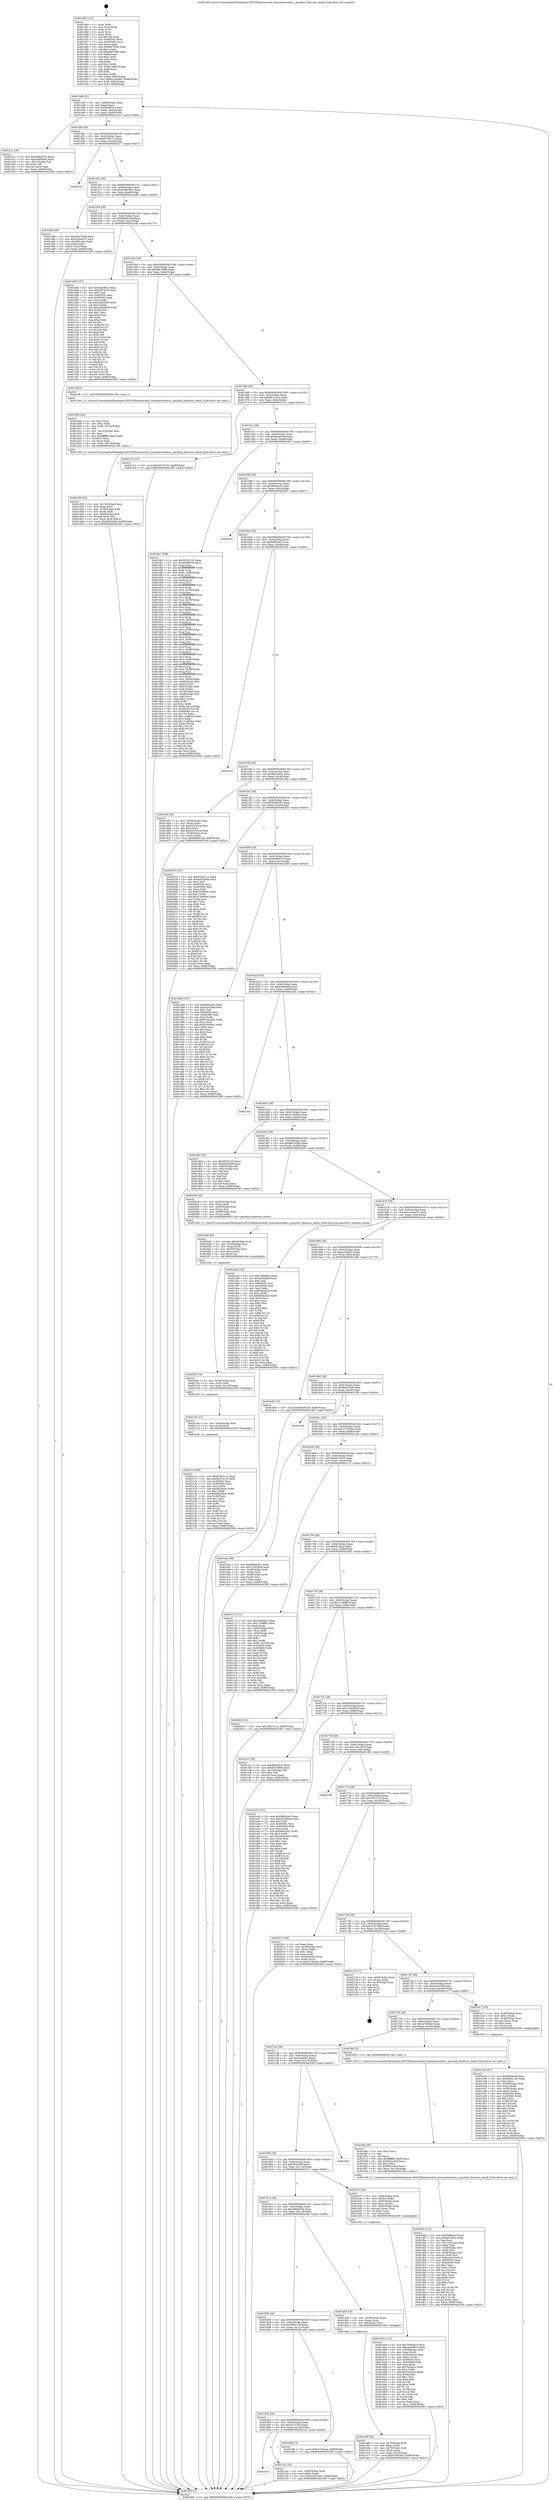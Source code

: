 digraph "0x401460" {
  label = "0x401460 (/mnt/c/Users/mathe/Desktop/tcc/POCII/binaries/extr_linuxnetcoredev.c_passthru_features_check_Final-ollvm.out::main(0))"
  labelloc = "t"
  node[shape=record]

  Entry [label="",width=0.3,height=0.3,shape=circle,fillcolor=black,style=filled]
  "0x4014d0" [label="{
     0x4014d0 [32]\l
     | [instrs]\l
     &nbsp;&nbsp;0x4014d0 \<+6\>: mov -0x88(%rbp),%eax\l
     &nbsp;&nbsp;0x4014d6 \<+2\>: mov %eax,%ecx\l
     &nbsp;&nbsp;0x4014d8 \<+6\>: sub $0x806f9745,%ecx\l
     &nbsp;&nbsp;0x4014de \<+6\>: mov %eax,-0x9c(%rbp)\l
     &nbsp;&nbsp;0x4014e4 \<+6\>: mov %ecx,-0xa0(%rbp)\l
     &nbsp;&nbsp;0x4014ea \<+6\>: je 0000000000401a1c \<main+0x5bc\>\l
  }"]
  "0x401a1c" [label="{
     0x401a1c [30]\l
     | [instrs]\l
     &nbsp;&nbsp;0x401a1c \<+5\>: mov $0x4066d70e,%eax\l
     &nbsp;&nbsp;0x401a21 \<+5\>: mov $0xac8608e4,%ecx\l
     &nbsp;&nbsp;0x401a26 \<+3\>: mov -0x21(%rbp),%dl\l
     &nbsp;&nbsp;0x401a29 \<+3\>: test $0x1,%dl\l
     &nbsp;&nbsp;0x401a2c \<+3\>: cmovne %ecx,%eax\l
     &nbsp;&nbsp;0x401a2f \<+6\>: mov %eax,-0x88(%rbp)\l
     &nbsp;&nbsp;0x401a35 \<+5\>: jmp 0000000000402385 \<main+0xf25\>\l
  }"]
  "0x4014f0" [label="{
     0x4014f0 [28]\l
     | [instrs]\l
     &nbsp;&nbsp;0x4014f0 \<+5\>: jmp 00000000004014f5 \<main+0x95\>\l
     &nbsp;&nbsp;0x4014f5 \<+6\>: mov -0x9c(%rbp),%eax\l
     &nbsp;&nbsp;0x4014fb \<+5\>: sub $0x876a511c,%eax\l
     &nbsp;&nbsp;0x401500 \<+6\>: mov %eax,-0xa4(%rbp)\l
     &nbsp;&nbsp;0x401506 \<+6\>: je 0000000000402327 \<main+0xec7\>\l
  }"]
  Exit [label="",width=0.3,height=0.3,shape=circle,fillcolor=black,style=filled,peripheries=2]
  "0x402327" [label="{
     0x402327\l
  }", style=dashed]
  "0x40150c" [label="{
     0x40150c [28]\l
     | [instrs]\l
     &nbsp;&nbsp;0x40150c \<+5\>: jmp 0000000000401511 \<main+0xb1\>\l
     &nbsp;&nbsp;0x401511 \<+6\>: mov -0x9c(%rbp),%eax\l
     &nbsp;&nbsp;0x401517 \<+5\>: sub $0x87882d03,%eax\l
     &nbsp;&nbsp;0x40151c \<+6\>: mov %eax,-0xa8(%rbp)\l
     &nbsp;&nbsp;0x401522 \<+6\>: je 0000000000401a86 \<main+0x626\>\l
  }"]
  "0x401870" [label="{
     0x401870\l
  }", style=dashed]
  "0x401a86" [label="{
     0x401a86 [30]\l
     | [instrs]\l
     &nbsp;&nbsp;0x401a86 \<+5\>: mov $0xdb479ca9,%eax\l
     &nbsp;&nbsp;0x401a8b \<+5\>: mov $0xca26aa75,%ecx\l
     &nbsp;&nbsp;0x401a90 \<+3\>: mov -0x20(%rbp),%edx\l
     &nbsp;&nbsp;0x401a93 \<+3\>: cmp $0x0,%edx\l
     &nbsp;&nbsp;0x401a96 \<+3\>: cmove %ecx,%eax\l
     &nbsp;&nbsp;0x401a99 \<+6\>: mov %eax,-0x88(%rbp)\l
     &nbsp;&nbsp;0x401a9f \<+5\>: jmp 0000000000402385 \<main+0xf25\>\l
  }"]
  "0x401528" [label="{
     0x401528 [28]\l
     | [instrs]\l
     &nbsp;&nbsp;0x401528 \<+5\>: jmp 000000000040152d \<main+0xcd\>\l
     &nbsp;&nbsp;0x40152d \<+6\>: mov -0x9c(%rbp),%eax\l
     &nbsp;&nbsp;0x401533 \<+5\>: sub $0x8a6091e8,%eax\l
     &nbsp;&nbsp;0x401538 \<+6\>: mov %eax,-0xac(%rbp)\l
     &nbsp;&nbsp;0x40153e \<+6\>: je 0000000000401bdf \<main+0x77f\>\l
  }"]
  "0x4021ac" [label="{
     0x4021ac [25]\l
     | [instrs]\l
     &nbsp;&nbsp;0x4021ac \<+4\>: mov -0x80(%rbp),%rax\l
     &nbsp;&nbsp;0x4021b0 \<+6\>: movl $0x0,(%rax)\l
     &nbsp;&nbsp;0x4021b6 \<+10\>: movl $0x224574e9,-0x88(%rbp)\l
     &nbsp;&nbsp;0x4021c0 \<+5\>: jmp 0000000000402385 \<main+0xf25\>\l
  }"]
  "0x401bdf" [label="{
     0x401bdf [147]\l
     | [instrs]\l
     &nbsp;&nbsp;0x401bdf \<+5\>: mov $0x3ae09fc3,%eax\l
     &nbsp;&nbsp;0x401be4 \<+5\>: mov $0xfa5726c0,%ecx\l
     &nbsp;&nbsp;0x401be9 \<+2\>: mov $0x1,%dl\l
     &nbsp;&nbsp;0x401beb \<+7\>: mov 0x40505c,%esi\l
     &nbsp;&nbsp;0x401bf2 \<+7\>: mov 0x405060,%edi\l
     &nbsp;&nbsp;0x401bf9 \<+3\>: mov %esi,%r8d\l
     &nbsp;&nbsp;0x401bfc \<+7\>: sub $0x2ab0a469,%r8d\l
     &nbsp;&nbsp;0x401c03 \<+4\>: sub $0x1,%r8d\l
     &nbsp;&nbsp;0x401c07 \<+7\>: add $0x2ab0a469,%r8d\l
     &nbsp;&nbsp;0x401c0e \<+4\>: imul %r8d,%esi\l
     &nbsp;&nbsp;0x401c12 \<+3\>: and $0x1,%esi\l
     &nbsp;&nbsp;0x401c15 \<+3\>: cmp $0x0,%esi\l
     &nbsp;&nbsp;0x401c18 \<+4\>: sete %r9b\l
     &nbsp;&nbsp;0x401c1c \<+3\>: cmp $0xa,%edi\l
     &nbsp;&nbsp;0x401c1f \<+4\>: setl %r10b\l
     &nbsp;&nbsp;0x401c23 \<+3\>: mov %r9b,%r11b\l
     &nbsp;&nbsp;0x401c26 \<+4\>: xor $0xff,%r11b\l
     &nbsp;&nbsp;0x401c2a \<+3\>: mov %r10b,%bl\l
     &nbsp;&nbsp;0x401c2d \<+3\>: xor $0xff,%bl\l
     &nbsp;&nbsp;0x401c30 \<+3\>: xor $0x0,%dl\l
     &nbsp;&nbsp;0x401c33 \<+3\>: mov %r11b,%r14b\l
     &nbsp;&nbsp;0x401c36 \<+4\>: and $0x0,%r14b\l
     &nbsp;&nbsp;0x401c3a \<+3\>: and %dl,%r9b\l
     &nbsp;&nbsp;0x401c3d \<+3\>: mov %bl,%r15b\l
     &nbsp;&nbsp;0x401c40 \<+4\>: and $0x0,%r15b\l
     &nbsp;&nbsp;0x401c44 \<+3\>: and %dl,%r10b\l
     &nbsp;&nbsp;0x401c47 \<+3\>: or %r9b,%r14b\l
     &nbsp;&nbsp;0x401c4a \<+3\>: or %r10b,%r15b\l
     &nbsp;&nbsp;0x401c4d \<+3\>: xor %r15b,%r14b\l
     &nbsp;&nbsp;0x401c50 \<+3\>: or %bl,%r11b\l
     &nbsp;&nbsp;0x401c53 \<+4\>: xor $0xff,%r11b\l
     &nbsp;&nbsp;0x401c57 \<+3\>: or $0x0,%dl\l
     &nbsp;&nbsp;0x401c5a \<+3\>: and %dl,%r11b\l
     &nbsp;&nbsp;0x401c5d \<+3\>: or %r11b,%r14b\l
     &nbsp;&nbsp;0x401c60 \<+4\>: test $0x1,%r14b\l
     &nbsp;&nbsp;0x401c64 \<+3\>: cmovne %ecx,%eax\l
     &nbsp;&nbsp;0x401c67 \<+6\>: mov %eax,-0x88(%rbp)\l
     &nbsp;&nbsp;0x401c6d \<+5\>: jmp 0000000000402385 \<main+0xf25\>\l
  }"]
  "0x401544" [label="{
     0x401544 [28]\l
     | [instrs]\l
     &nbsp;&nbsp;0x401544 \<+5\>: jmp 0000000000401549 \<main+0xe9\>\l
     &nbsp;&nbsp;0x401549 \<+6\>: mov -0x9c(%rbp),%eax\l
     &nbsp;&nbsp;0x40154f \<+5\>: sub $0x8bb76f6b,%eax\l
     &nbsp;&nbsp;0x401554 \<+6\>: mov %eax,-0xb0(%rbp)\l
     &nbsp;&nbsp;0x40155a \<+6\>: je 0000000000401cff \<main+0x89f\>\l
  }"]
  "0x40211a" [label="{
     0x40211a [96]\l
     | [instrs]\l
     &nbsp;&nbsp;0x40211a \<+5\>: mov $0x876a511c,%eax\l
     &nbsp;&nbsp;0x40211f \<+5\>: mov $0x8d312c1d,%edx\l
     &nbsp;&nbsp;0x402124 \<+7\>: mov 0x40505c,%esi\l
     &nbsp;&nbsp;0x40212b \<+7\>: mov 0x405060,%ecx\l
     &nbsp;&nbsp;0x402132 \<+3\>: mov %esi,%r8d\l
     &nbsp;&nbsp;0x402135 \<+7\>: add $0xdfa2badc,%r8d\l
     &nbsp;&nbsp;0x40213c \<+4\>: sub $0x1,%r8d\l
     &nbsp;&nbsp;0x402140 \<+7\>: sub $0xdfa2badc,%r8d\l
     &nbsp;&nbsp;0x402147 \<+4\>: imul %r8d,%esi\l
     &nbsp;&nbsp;0x40214b \<+3\>: and $0x1,%esi\l
     &nbsp;&nbsp;0x40214e \<+3\>: cmp $0x0,%esi\l
     &nbsp;&nbsp;0x402151 \<+4\>: sete %r9b\l
     &nbsp;&nbsp;0x402155 \<+3\>: cmp $0xa,%ecx\l
     &nbsp;&nbsp;0x402158 \<+4\>: setl %r10b\l
     &nbsp;&nbsp;0x40215c \<+3\>: mov %r9b,%r11b\l
     &nbsp;&nbsp;0x40215f \<+3\>: and %r10b,%r11b\l
     &nbsp;&nbsp;0x402162 \<+3\>: xor %r10b,%r9b\l
     &nbsp;&nbsp;0x402165 \<+3\>: or %r9b,%r11b\l
     &nbsp;&nbsp;0x402168 \<+4\>: test $0x1,%r11b\l
     &nbsp;&nbsp;0x40216c \<+3\>: cmovne %edx,%eax\l
     &nbsp;&nbsp;0x40216f \<+6\>: mov %eax,-0x88(%rbp)\l
     &nbsp;&nbsp;0x402175 \<+5\>: jmp 0000000000402385 \<main+0xf25\>\l
  }"]
  "0x401cff" [label="{
     0x401cff [5]\l
     | [instrs]\l
     &nbsp;&nbsp;0x401cff \<+5\>: call 0000000000401160 \<next_i\>\l
     | [calls]\l
     &nbsp;&nbsp;0x401160 \{1\} (/mnt/c/Users/mathe/Desktop/tcc/POCII/binaries/extr_linuxnetcoredev.c_passthru_features_check_Final-ollvm.out::next_i)\l
  }"]
  "0x401560" [label="{
     0x401560 [28]\l
     | [instrs]\l
     &nbsp;&nbsp;0x401560 \<+5\>: jmp 0000000000401565 \<main+0x105\>\l
     &nbsp;&nbsp;0x401565 \<+6\>: mov -0x9c(%rbp),%eax\l
     &nbsp;&nbsp;0x40156b \<+5\>: sub $0x8d312c1d,%eax\l
     &nbsp;&nbsp;0x401570 \<+6\>: mov %eax,-0xb4(%rbp)\l
     &nbsp;&nbsp;0x401576 \<+6\>: je 000000000040217a \<main+0xd1a\>\l
  }"]
  "0x40210e" [label="{
     0x40210e [12]\l
     | [instrs]\l
     &nbsp;&nbsp;0x40210e \<+4\>: mov -0x40(%rbp),%rdi\l
     &nbsp;&nbsp;0x402112 \<+3\>: mov (%rdi),%rdi\l
     &nbsp;&nbsp;0x402115 \<+5\>: call 0000000000401030 \<free@plt\>\l
     | [calls]\l
     &nbsp;&nbsp;0x401030 \{1\} (unknown)\l
  }"]
  "0x40217a" [label="{
     0x40217a [15]\l
     | [instrs]\l
     &nbsp;&nbsp;0x40217a \<+10\>: movl $0x54737c62,-0x88(%rbp)\l
     &nbsp;&nbsp;0x402184 \<+5\>: jmp 0000000000402385 \<main+0xf25\>\l
  }"]
  "0x40157c" [label="{
     0x40157c [28]\l
     | [instrs]\l
     &nbsp;&nbsp;0x40157c \<+5\>: jmp 0000000000401581 \<main+0x121\>\l
     &nbsp;&nbsp;0x401581 \<+6\>: mov -0x9c(%rbp),%eax\l
     &nbsp;&nbsp;0x401587 \<+5\>: sub $0x8fcbe638,%eax\l
     &nbsp;&nbsp;0x40158c \<+6\>: mov %eax,-0xb8(%rbp)\l
     &nbsp;&nbsp;0x401592 \<+6\>: je 00000000004018e7 \<main+0x487\>\l
  }"]
  "0x4020fc" [label="{
     0x4020fc [18]\l
     | [instrs]\l
     &nbsp;&nbsp;0x4020fc \<+4\>: mov -0x58(%rbp),%rdi\l
     &nbsp;&nbsp;0x402100 \<+3\>: mov (%rdi),%rdi\l
     &nbsp;&nbsp;0x402103 \<+6\>: mov %eax,-0x138(%rbp)\l
     &nbsp;&nbsp;0x402109 \<+5\>: call 0000000000401030 \<free@plt\>\l
     | [calls]\l
     &nbsp;&nbsp;0x401030 \{1\} (unknown)\l
  }"]
  "0x4018e7" [label="{
     0x4018e7 [309]\l
     | [instrs]\l
     &nbsp;&nbsp;0x4018e7 \<+5\>: mov $0x5f302153,%eax\l
     &nbsp;&nbsp;0x4018ec \<+5\>: mov $0x806f9745,%ecx\l
     &nbsp;&nbsp;0x4018f1 \<+3\>: mov %rsp,%rdx\l
     &nbsp;&nbsp;0x4018f4 \<+4\>: add $0xfffffffffffffff0,%rdx\l
     &nbsp;&nbsp;0x4018f8 \<+3\>: mov %rdx,%rsp\l
     &nbsp;&nbsp;0x4018fb \<+4\>: mov %rdx,-0x80(%rbp)\l
     &nbsp;&nbsp;0x4018ff \<+3\>: mov %rsp,%rdx\l
     &nbsp;&nbsp;0x401902 \<+4\>: add $0xfffffffffffffff0,%rdx\l
     &nbsp;&nbsp;0x401906 \<+3\>: mov %rdx,%rsp\l
     &nbsp;&nbsp;0x401909 \<+3\>: mov %rsp,%rsi\l
     &nbsp;&nbsp;0x40190c \<+4\>: add $0xfffffffffffffff0,%rsi\l
     &nbsp;&nbsp;0x401910 \<+3\>: mov %rsi,%rsp\l
     &nbsp;&nbsp;0x401913 \<+4\>: mov %rsi,-0x78(%rbp)\l
     &nbsp;&nbsp;0x401917 \<+3\>: mov %rsp,%rsi\l
     &nbsp;&nbsp;0x40191a \<+4\>: add $0xfffffffffffffff0,%rsi\l
     &nbsp;&nbsp;0x40191e \<+3\>: mov %rsi,%rsp\l
     &nbsp;&nbsp;0x401921 \<+4\>: mov %rsi,-0x70(%rbp)\l
     &nbsp;&nbsp;0x401925 \<+3\>: mov %rsp,%rsi\l
     &nbsp;&nbsp;0x401928 \<+4\>: add $0xfffffffffffffff0,%rsi\l
     &nbsp;&nbsp;0x40192c \<+3\>: mov %rsi,%rsp\l
     &nbsp;&nbsp;0x40192f \<+4\>: mov %rsi,-0x68(%rbp)\l
     &nbsp;&nbsp;0x401933 \<+3\>: mov %rsp,%rsi\l
     &nbsp;&nbsp;0x401936 \<+4\>: add $0xfffffffffffffff0,%rsi\l
     &nbsp;&nbsp;0x40193a \<+3\>: mov %rsi,%rsp\l
     &nbsp;&nbsp;0x40193d \<+4\>: mov %rsi,-0x60(%rbp)\l
     &nbsp;&nbsp;0x401941 \<+3\>: mov %rsp,%rsi\l
     &nbsp;&nbsp;0x401944 \<+4\>: add $0xfffffffffffffff0,%rsi\l
     &nbsp;&nbsp;0x401948 \<+3\>: mov %rsi,%rsp\l
     &nbsp;&nbsp;0x40194b \<+4\>: mov %rsi,-0x58(%rbp)\l
     &nbsp;&nbsp;0x40194f \<+3\>: mov %rsp,%rsi\l
     &nbsp;&nbsp;0x401952 \<+4\>: add $0xfffffffffffffff0,%rsi\l
     &nbsp;&nbsp;0x401956 \<+3\>: mov %rsi,%rsp\l
     &nbsp;&nbsp;0x401959 \<+4\>: mov %rsi,-0x50(%rbp)\l
     &nbsp;&nbsp;0x40195d \<+3\>: mov %rsp,%rsi\l
     &nbsp;&nbsp;0x401960 \<+4\>: add $0xfffffffffffffff0,%rsi\l
     &nbsp;&nbsp;0x401964 \<+3\>: mov %rsi,%rsp\l
     &nbsp;&nbsp;0x401967 \<+4\>: mov %rsi,-0x48(%rbp)\l
     &nbsp;&nbsp;0x40196b \<+3\>: mov %rsp,%rsi\l
     &nbsp;&nbsp;0x40196e \<+4\>: add $0xfffffffffffffff0,%rsi\l
     &nbsp;&nbsp;0x401972 \<+3\>: mov %rsi,%rsp\l
     &nbsp;&nbsp;0x401975 \<+4\>: mov %rsi,-0x40(%rbp)\l
     &nbsp;&nbsp;0x401979 \<+3\>: mov %rsp,%rsi\l
     &nbsp;&nbsp;0x40197c \<+4\>: add $0xfffffffffffffff0,%rsi\l
     &nbsp;&nbsp;0x401980 \<+3\>: mov %rsi,%rsp\l
     &nbsp;&nbsp;0x401983 \<+4\>: mov %rsi,-0x38(%rbp)\l
     &nbsp;&nbsp;0x401987 \<+3\>: mov %rsp,%rsi\l
     &nbsp;&nbsp;0x40198a \<+4\>: add $0xfffffffffffffff0,%rsi\l
     &nbsp;&nbsp;0x40198e \<+3\>: mov %rsi,%rsp\l
     &nbsp;&nbsp;0x401991 \<+4\>: mov %rsi,-0x30(%rbp)\l
     &nbsp;&nbsp;0x401995 \<+4\>: mov -0x80(%rbp),%rsi\l
     &nbsp;&nbsp;0x401999 \<+6\>: movl $0x0,(%rsi)\l
     &nbsp;&nbsp;0x40199f \<+6\>: mov -0x8c(%rbp),%edi\l
     &nbsp;&nbsp;0x4019a5 \<+2\>: mov %edi,(%rdx)\l
     &nbsp;&nbsp;0x4019a7 \<+4\>: mov -0x78(%rbp),%rsi\l
     &nbsp;&nbsp;0x4019ab \<+7\>: mov -0x98(%rbp),%r8\l
     &nbsp;&nbsp;0x4019b2 \<+3\>: mov %r8,(%rsi)\l
     &nbsp;&nbsp;0x4019b5 \<+3\>: cmpl $0x2,(%rdx)\l
     &nbsp;&nbsp;0x4019b8 \<+4\>: setne %r9b\l
     &nbsp;&nbsp;0x4019bc \<+4\>: and $0x1,%r9b\l
     &nbsp;&nbsp;0x4019c0 \<+4\>: mov %r9b,-0x21(%rbp)\l
     &nbsp;&nbsp;0x4019c4 \<+8\>: mov 0x40505c,%r10d\l
     &nbsp;&nbsp;0x4019cc \<+8\>: mov 0x405060,%r11d\l
     &nbsp;&nbsp;0x4019d4 \<+3\>: mov %r10d,%ebx\l
     &nbsp;&nbsp;0x4019d7 \<+6\>: sub $0x11ad83be,%ebx\l
     &nbsp;&nbsp;0x4019dd \<+3\>: sub $0x1,%ebx\l
     &nbsp;&nbsp;0x4019e0 \<+6\>: add $0x11ad83be,%ebx\l
     &nbsp;&nbsp;0x4019e6 \<+4\>: imul %ebx,%r10d\l
     &nbsp;&nbsp;0x4019ea \<+4\>: and $0x1,%r10d\l
     &nbsp;&nbsp;0x4019ee \<+4\>: cmp $0x0,%r10d\l
     &nbsp;&nbsp;0x4019f2 \<+4\>: sete %r9b\l
     &nbsp;&nbsp;0x4019f6 \<+4\>: cmp $0xa,%r11d\l
     &nbsp;&nbsp;0x4019fa \<+4\>: setl %r14b\l
     &nbsp;&nbsp;0x4019fe \<+3\>: mov %r9b,%r15b\l
     &nbsp;&nbsp;0x401a01 \<+3\>: and %r14b,%r15b\l
     &nbsp;&nbsp;0x401a04 \<+3\>: xor %r14b,%r9b\l
     &nbsp;&nbsp;0x401a07 \<+3\>: or %r9b,%r15b\l
     &nbsp;&nbsp;0x401a0a \<+4\>: test $0x1,%r15b\l
     &nbsp;&nbsp;0x401a0e \<+3\>: cmovne %ecx,%eax\l
     &nbsp;&nbsp;0x401a11 \<+6\>: mov %eax,-0x88(%rbp)\l
     &nbsp;&nbsp;0x401a17 \<+5\>: jmp 0000000000402385 \<main+0xf25\>\l
  }"]
  "0x401598" [label="{
     0x401598 [28]\l
     | [instrs]\l
     &nbsp;&nbsp;0x401598 \<+5\>: jmp 000000000040159d \<main+0x13d\>\l
     &nbsp;&nbsp;0x40159d \<+6\>: mov -0x9c(%rbp),%eax\l
     &nbsp;&nbsp;0x4015a3 \<+5\>: sub $0x9084ecfc,%eax\l
     &nbsp;&nbsp;0x4015a8 \<+6\>: mov %eax,-0xbc(%rbp)\l
     &nbsp;&nbsp;0x4015ae \<+6\>: je 0000000000402287 \<main+0xe27\>\l
  }"]
  "0x4020df" [label="{
     0x4020df [29]\l
     | [instrs]\l
     &nbsp;&nbsp;0x4020df \<+10\>: movabs $0x4030b6,%rdi\l
     &nbsp;&nbsp;0x4020e9 \<+4\>: mov -0x30(%rbp),%rsi\l
     &nbsp;&nbsp;0x4020ed \<+2\>: mov %eax,(%rsi)\l
     &nbsp;&nbsp;0x4020ef \<+4\>: mov -0x30(%rbp),%rsi\l
     &nbsp;&nbsp;0x4020f3 \<+2\>: mov (%rsi),%esi\l
     &nbsp;&nbsp;0x4020f5 \<+2\>: mov $0x0,%al\l
     &nbsp;&nbsp;0x4020f7 \<+5\>: call 0000000000401040 \<printf@plt\>\l
     | [calls]\l
     &nbsp;&nbsp;0x401040 \{1\} (unknown)\l
  }"]
  "0x402287" [label="{
     0x402287\l
  }", style=dashed]
  "0x4015b4" [label="{
     0x4015b4 [28]\l
     | [instrs]\l
     &nbsp;&nbsp;0x4015b4 \<+5\>: jmp 00000000004015b9 \<main+0x159\>\l
     &nbsp;&nbsp;0x4015b9 \<+6\>: mov -0x9c(%rbp),%eax\l
     &nbsp;&nbsp;0x4015bf \<+5\>: sub $0x94fb4ce3,%eax\l
     &nbsp;&nbsp;0x4015c4 \<+6\>: mov %eax,-0xc0(%rbp)\l
     &nbsp;&nbsp;0x4015ca \<+6\>: je 00000000004022c4 \<main+0xe64\>\l
  }"]
  "0x401f92" [label="{
     0x401f92 [112]\l
     | [instrs]\l
     &nbsp;&nbsp;0x401f92 \<+5\>: mov $0x94fb4ce3,%ecx\l
     &nbsp;&nbsp;0x401f97 \<+5\>: mov $0xbd1abc2,%edx\l
     &nbsp;&nbsp;0x401f9c \<+2\>: xor %esi,%esi\l
     &nbsp;&nbsp;0x401f9e \<+6\>: mov -0x134(%rbp),%edi\l
     &nbsp;&nbsp;0x401fa4 \<+3\>: imul %eax,%edi\l
     &nbsp;&nbsp;0x401fa7 \<+4\>: mov -0x40(%rbp),%r8\l
     &nbsp;&nbsp;0x401fab \<+3\>: mov (%r8),%r8\l
     &nbsp;&nbsp;0x401fae \<+4\>: mov -0x38(%rbp),%r9\l
     &nbsp;&nbsp;0x401fb2 \<+3\>: movslq (%r9),%r9\l
     &nbsp;&nbsp;0x401fb5 \<+4\>: mov %edi,(%r8,%r9,4)\l
     &nbsp;&nbsp;0x401fb9 \<+7\>: mov 0x40505c,%eax\l
     &nbsp;&nbsp;0x401fc0 \<+7\>: mov 0x405060,%edi\l
     &nbsp;&nbsp;0x401fc7 \<+3\>: sub $0x1,%esi\l
     &nbsp;&nbsp;0x401fca \<+3\>: mov %eax,%r10d\l
     &nbsp;&nbsp;0x401fcd \<+3\>: add %esi,%r10d\l
     &nbsp;&nbsp;0x401fd0 \<+4\>: imul %r10d,%eax\l
     &nbsp;&nbsp;0x401fd4 \<+3\>: and $0x1,%eax\l
     &nbsp;&nbsp;0x401fd7 \<+3\>: cmp $0x0,%eax\l
     &nbsp;&nbsp;0x401fda \<+4\>: sete %r11b\l
     &nbsp;&nbsp;0x401fde \<+3\>: cmp $0xa,%edi\l
     &nbsp;&nbsp;0x401fe1 \<+3\>: setl %bl\l
     &nbsp;&nbsp;0x401fe4 \<+3\>: mov %r11b,%r14b\l
     &nbsp;&nbsp;0x401fe7 \<+3\>: and %bl,%r14b\l
     &nbsp;&nbsp;0x401fea \<+3\>: xor %bl,%r11b\l
     &nbsp;&nbsp;0x401fed \<+3\>: or %r11b,%r14b\l
     &nbsp;&nbsp;0x401ff0 \<+4\>: test $0x1,%r14b\l
     &nbsp;&nbsp;0x401ff4 \<+3\>: cmovne %edx,%ecx\l
     &nbsp;&nbsp;0x401ff7 \<+6\>: mov %ecx,-0x88(%rbp)\l
     &nbsp;&nbsp;0x401ffd \<+5\>: jmp 0000000000402385 \<main+0xf25\>\l
  }"]
  "0x4022c4" [label="{
     0x4022c4\l
  }", style=dashed]
  "0x4015d0" [label="{
     0x4015d0 [28]\l
     | [instrs]\l
     &nbsp;&nbsp;0x4015d0 \<+5\>: jmp 00000000004015d5 \<main+0x175\>\l
     &nbsp;&nbsp;0x4015d5 \<+6\>: mov -0x9c(%rbp),%eax\l
     &nbsp;&nbsp;0x4015db \<+5\>: sub $0x9a03cbe4,%eax\l
     &nbsp;&nbsp;0x4015e0 \<+6\>: mov %eax,-0xc4(%rbp)\l
     &nbsp;&nbsp;0x4015e6 \<+6\>: je 0000000000401d5a \<main+0x8fa\>\l
  }"]
  "0x401f6a" [label="{
     0x401f6a [40]\l
     | [instrs]\l
     &nbsp;&nbsp;0x401f6a \<+5\>: mov $0x2,%ecx\l
     &nbsp;&nbsp;0x401f6f \<+1\>: cltd\l
     &nbsp;&nbsp;0x401f70 \<+2\>: idiv %ecx\l
     &nbsp;&nbsp;0x401f72 \<+6\>: imul $0xfffffffe,%edx,%ecx\l
     &nbsp;&nbsp;0x401f78 \<+6\>: add $0xf5b1a05d,%ecx\l
     &nbsp;&nbsp;0x401f7e \<+3\>: add $0x1,%ecx\l
     &nbsp;&nbsp;0x401f81 \<+6\>: sub $0xf5b1a05d,%ecx\l
     &nbsp;&nbsp;0x401f87 \<+6\>: mov %ecx,-0x134(%rbp)\l
     &nbsp;&nbsp;0x401f8d \<+5\>: call 0000000000401160 \<next_i\>\l
     | [calls]\l
     &nbsp;&nbsp;0x401160 \{1\} (/mnt/c/Users/mathe/Desktop/tcc/POCII/binaries/extr_linuxnetcoredev.c_passthru_features_check_Final-ollvm.out::next_i)\l
  }"]
  "0x401d5a" [label="{
     0x401d5a [42]\l
     | [instrs]\l
     &nbsp;&nbsp;0x401d5a \<+4\>: mov -0x50(%rbp),%rax\l
     &nbsp;&nbsp;0x401d5e \<+2\>: mov (%rax),%ecx\l
     &nbsp;&nbsp;0x401d60 \<+6\>: sub $0xe53191ca,%ecx\l
     &nbsp;&nbsp;0x401d66 \<+3\>: add $0x1,%ecx\l
     &nbsp;&nbsp;0x401d69 \<+6\>: add $0xe53191ca,%ecx\l
     &nbsp;&nbsp;0x401d6f \<+4\>: mov -0x50(%rbp),%rax\l
     &nbsp;&nbsp;0x401d73 \<+2\>: mov %ecx,(%rax)\l
     &nbsp;&nbsp;0x401d75 \<+10\>: movl $0x8a6091e8,-0x88(%rbp)\l
     &nbsp;&nbsp;0x401d7f \<+5\>: jmp 0000000000402385 \<main+0xf25\>\l
  }"]
  "0x4015ec" [label="{
     0x4015ec [28]\l
     | [instrs]\l
     &nbsp;&nbsp;0x4015ec \<+5\>: jmp 00000000004015f1 \<main+0x191\>\l
     &nbsp;&nbsp;0x4015f1 \<+6\>: mov -0x9c(%rbp),%eax\l
     &nbsp;&nbsp;0x4015f7 \<+5\>: sub $0x9b6e6361,%eax\l
     &nbsp;&nbsp;0x4015fc \<+6\>: mov %eax,-0xc8(%rbp)\l
     &nbsp;&nbsp;0x401602 \<+6\>: je 0000000000402033 \<main+0xbd3\>\l
  }"]
  "0x401854" [label="{
     0x401854 [28]\l
     | [instrs]\l
     &nbsp;&nbsp;0x401854 \<+5\>: jmp 0000000000401859 \<main+0x3f9\>\l
     &nbsp;&nbsp;0x401859 \<+6\>: mov -0x9c(%rbp),%eax\l
     &nbsp;&nbsp;0x40185f \<+5\>: sub $0x54737c62,%eax\l
     &nbsp;&nbsp;0x401864 \<+6\>: mov %eax,-0x120(%rbp)\l
     &nbsp;&nbsp;0x40186a \<+6\>: je 00000000004021ac \<main+0xd4c\>\l
  }"]
  "0x402033" [label="{
     0x402033 [147]\l
     | [instrs]\l
     &nbsp;&nbsp;0x402033 \<+5\>: mov $0x876a511c,%eax\l
     &nbsp;&nbsp;0x402038 \<+5\>: mov $0xbe91456d,%ecx\l
     &nbsp;&nbsp;0x40203d \<+2\>: mov $0x1,%dl\l
     &nbsp;&nbsp;0x40203f \<+7\>: mov 0x40505c,%esi\l
     &nbsp;&nbsp;0x402046 \<+7\>: mov 0x405060,%edi\l
     &nbsp;&nbsp;0x40204d \<+3\>: mov %esi,%r8d\l
     &nbsp;&nbsp;0x402050 \<+7\>: sub $0xd7068dc6,%r8d\l
     &nbsp;&nbsp;0x402057 \<+4\>: sub $0x1,%r8d\l
     &nbsp;&nbsp;0x40205b \<+7\>: add $0xd7068dc6,%r8d\l
     &nbsp;&nbsp;0x402062 \<+4\>: imul %r8d,%esi\l
     &nbsp;&nbsp;0x402066 \<+3\>: and $0x1,%esi\l
     &nbsp;&nbsp;0x402069 \<+3\>: cmp $0x0,%esi\l
     &nbsp;&nbsp;0x40206c \<+4\>: sete %r9b\l
     &nbsp;&nbsp;0x402070 \<+3\>: cmp $0xa,%edi\l
     &nbsp;&nbsp;0x402073 \<+4\>: setl %r10b\l
     &nbsp;&nbsp;0x402077 \<+3\>: mov %r9b,%r11b\l
     &nbsp;&nbsp;0x40207a \<+4\>: xor $0xff,%r11b\l
     &nbsp;&nbsp;0x40207e \<+3\>: mov %r10b,%bl\l
     &nbsp;&nbsp;0x402081 \<+3\>: xor $0xff,%bl\l
     &nbsp;&nbsp;0x402084 \<+3\>: xor $0x0,%dl\l
     &nbsp;&nbsp;0x402087 \<+3\>: mov %r11b,%r14b\l
     &nbsp;&nbsp;0x40208a \<+4\>: and $0x0,%r14b\l
     &nbsp;&nbsp;0x40208e \<+3\>: and %dl,%r9b\l
     &nbsp;&nbsp;0x402091 \<+3\>: mov %bl,%r15b\l
     &nbsp;&nbsp;0x402094 \<+4\>: and $0x0,%r15b\l
     &nbsp;&nbsp;0x402098 \<+3\>: and %dl,%r10b\l
     &nbsp;&nbsp;0x40209b \<+3\>: or %r9b,%r14b\l
     &nbsp;&nbsp;0x40209e \<+3\>: or %r10b,%r15b\l
     &nbsp;&nbsp;0x4020a1 \<+3\>: xor %r15b,%r14b\l
     &nbsp;&nbsp;0x4020a4 \<+3\>: or %bl,%r11b\l
     &nbsp;&nbsp;0x4020a7 \<+4\>: xor $0xff,%r11b\l
     &nbsp;&nbsp;0x4020ab \<+3\>: or $0x0,%dl\l
     &nbsp;&nbsp;0x4020ae \<+3\>: and %dl,%r11b\l
     &nbsp;&nbsp;0x4020b1 \<+3\>: or %r11b,%r14b\l
     &nbsp;&nbsp;0x4020b4 \<+4\>: test $0x1,%r14b\l
     &nbsp;&nbsp;0x4020b8 \<+3\>: cmovne %ecx,%eax\l
     &nbsp;&nbsp;0x4020bb \<+6\>: mov %eax,-0x88(%rbp)\l
     &nbsp;&nbsp;0x4020c1 \<+5\>: jmp 0000000000402385 \<main+0xf25\>\l
  }"]
  "0x401608" [label="{
     0x401608 [28]\l
     | [instrs]\l
     &nbsp;&nbsp;0x401608 \<+5\>: jmp 000000000040160d \<main+0x1ad\>\l
     &nbsp;&nbsp;0x40160d \<+6\>: mov -0x9c(%rbp),%eax\l
     &nbsp;&nbsp;0x401613 \<+5\>: sub $0x9bd69019,%eax\l
     &nbsp;&nbsp;0x401618 \<+6\>: mov %eax,-0xcc(%rbp)\l
     &nbsp;&nbsp;0x40161e \<+6\>: je 0000000000401d84 \<main+0x924\>\l
  }"]
  "0x401e9f" [label="{
     0x401e9f [15]\l
     | [instrs]\l
     &nbsp;&nbsp;0x401e9f \<+10\>: movl $0xe7160eaa,-0x88(%rbp)\l
     &nbsp;&nbsp;0x401ea9 \<+5\>: jmp 0000000000402385 \<main+0xf25\>\l
  }"]
  "0x401d84" [label="{
     0x401d84 [147]\l
     | [instrs]\l
     &nbsp;&nbsp;0x401d84 \<+5\>: mov $0x9084ecfc,%eax\l
     &nbsp;&nbsp;0x401d89 \<+5\>: mov $0x3a32c9df,%ecx\l
     &nbsp;&nbsp;0x401d8e \<+2\>: mov $0x1,%dl\l
     &nbsp;&nbsp;0x401d90 \<+7\>: mov 0x40505c,%esi\l
     &nbsp;&nbsp;0x401d97 \<+7\>: mov 0x405060,%edi\l
     &nbsp;&nbsp;0x401d9e \<+3\>: mov %esi,%r8d\l
     &nbsp;&nbsp;0x401da1 \<+7\>: sub $0x610dcbdc,%r8d\l
     &nbsp;&nbsp;0x401da8 \<+4\>: sub $0x1,%r8d\l
     &nbsp;&nbsp;0x401dac \<+7\>: add $0x610dcbdc,%r8d\l
     &nbsp;&nbsp;0x401db3 \<+4\>: imul %r8d,%esi\l
     &nbsp;&nbsp;0x401db7 \<+3\>: and $0x1,%esi\l
     &nbsp;&nbsp;0x401dba \<+3\>: cmp $0x0,%esi\l
     &nbsp;&nbsp;0x401dbd \<+4\>: sete %r9b\l
     &nbsp;&nbsp;0x401dc1 \<+3\>: cmp $0xa,%edi\l
     &nbsp;&nbsp;0x401dc4 \<+4\>: setl %r10b\l
     &nbsp;&nbsp;0x401dc8 \<+3\>: mov %r9b,%r11b\l
     &nbsp;&nbsp;0x401dcb \<+4\>: xor $0xff,%r11b\l
     &nbsp;&nbsp;0x401dcf \<+3\>: mov %r10b,%bl\l
     &nbsp;&nbsp;0x401dd2 \<+3\>: xor $0xff,%bl\l
     &nbsp;&nbsp;0x401dd5 \<+3\>: xor $0x0,%dl\l
     &nbsp;&nbsp;0x401dd8 \<+3\>: mov %r11b,%r14b\l
     &nbsp;&nbsp;0x401ddb \<+4\>: and $0x0,%r14b\l
     &nbsp;&nbsp;0x401ddf \<+3\>: and %dl,%r9b\l
     &nbsp;&nbsp;0x401de2 \<+3\>: mov %bl,%r15b\l
     &nbsp;&nbsp;0x401de5 \<+4\>: and $0x0,%r15b\l
     &nbsp;&nbsp;0x401de9 \<+3\>: and %dl,%r10b\l
     &nbsp;&nbsp;0x401dec \<+3\>: or %r9b,%r14b\l
     &nbsp;&nbsp;0x401def \<+3\>: or %r10b,%r15b\l
     &nbsp;&nbsp;0x401df2 \<+3\>: xor %r15b,%r14b\l
     &nbsp;&nbsp;0x401df5 \<+3\>: or %bl,%r11b\l
     &nbsp;&nbsp;0x401df8 \<+4\>: xor $0xff,%r11b\l
     &nbsp;&nbsp;0x401dfc \<+3\>: or $0x0,%dl\l
     &nbsp;&nbsp;0x401dff \<+3\>: and %dl,%r11b\l
     &nbsp;&nbsp;0x401e02 \<+3\>: or %r11b,%r14b\l
     &nbsp;&nbsp;0x401e05 \<+4\>: test $0x1,%r14b\l
     &nbsp;&nbsp;0x401e09 \<+3\>: cmovne %ecx,%eax\l
     &nbsp;&nbsp;0x401e0c \<+6\>: mov %eax,-0x88(%rbp)\l
     &nbsp;&nbsp;0x401e12 \<+5\>: jmp 0000000000402385 \<main+0xf25\>\l
  }"]
  "0x401624" [label="{
     0x401624 [28]\l
     | [instrs]\l
     &nbsp;&nbsp;0x401624 \<+5\>: jmp 0000000000401629 \<main+0x1c9\>\l
     &nbsp;&nbsp;0x401629 \<+6\>: mov -0x9c(%rbp),%eax\l
     &nbsp;&nbsp;0x40162f \<+5\>: sub $0xac8608e4,%eax\l
     &nbsp;&nbsp;0x401634 \<+6\>: mov %eax,-0xd0(%rbp)\l
     &nbsp;&nbsp;0x40163a \<+6\>: je 0000000000401a3a \<main+0x5da\>\l
  }"]
  "0x401e34" [label="{
     0x401e34 [107]\l
     | [instrs]\l
     &nbsp;&nbsp;0x401e34 \<+5\>: mov $0x9084ecfc,%ecx\l
     &nbsp;&nbsp;0x401e39 \<+5\>: mov $0x48f5c158,%edx\l
     &nbsp;&nbsp;0x401e3e \<+2\>: xor %esi,%esi\l
     &nbsp;&nbsp;0x401e40 \<+4\>: mov -0x40(%rbp),%rdi\l
     &nbsp;&nbsp;0x401e44 \<+3\>: mov %rax,(%rdi)\l
     &nbsp;&nbsp;0x401e47 \<+4\>: mov -0x38(%rbp),%rax\l
     &nbsp;&nbsp;0x401e4b \<+6\>: movl $0x0,(%rax)\l
     &nbsp;&nbsp;0x401e51 \<+8\>: mov 0x40505c,%r8d\l
     &nbsp;&nbsp;0x401e59 \<+8\>: mov 0x405060,%r9d\l
     &nbsp;&nbsp;0x401e61 \<+3\>: sub $0x1,%esi\l
     &nbsp;&nbsp;0x401e64 \<+3\>: mov %r8d,%r10d\l
     &nbsp;&nbsp;0x401e67 \<+3\>: add %esi,%r10d\l
     &nbsp;&nbsp;0x401e6a \<+4\>: imul %r10d,%r8d\l
     &nbsp;&nbsp;0x401e6e \<+4\>: and $0x1,%r8d\l
     &nbsp;&nbsp;0x401e72 \<+4\>: cmp $0x0,%r8d\l
     &nbsp;&nbsp;0x401e76 \<+4\>: sete %r11b\l
     &nbsp;&nbsp;0x401e7a \<+4\>: cmp $0xa,%r9d\l
     &nbsp;&nbsp;0x401e7e \<+3\>: setl %bl\l
     &nbsp;&nbsp;0x401e81 \<+3\>: mov %r11b,%r14b\l
     &nbsp;&nbsp;0x401e84 \<+3\>: and %bl,%r14b\l
     &nbsp;&nbsp;0x401e87 \<+3\>: xor %bl,%r11b\l
     &nbsp;&nbsp;0x401e8a \<+3\>: or %r11b,%r14b\l
     &nbsp;&nbsp;0x401e8d \<+4\>: test $0x1,%r14b\l
     &nbsp;&nbsp;0x401e91 \<+3\>: cmovne %edx,%ecx\l
     &nbsp;&nbsp;0x401e94 \<+6\>: mov %ecx,-0x88(%rbp)\l
     &nbsp;&nbsp;0x401e9a \<+5\>: jmp 0000000000402385 \<main+0xf25\>\l
  }"]
  "0x401a3a" [label="{
     0x401a3a\l
  }", style=dashed]
  "0x401640" [label="{
     0x401640 [28]\l
     | [instrs]\l
     &nbsp;&nbsp;0x401640 \<+5\>: jmp 0000000000401645 \<main+0x1e5\>\l
     &nbsp;&nbsp;0x401645 \<+6\>: mov -0x9c(%rbp),%eax\l
     &nbsp;&nbsp;0x40164b \<+5\>: sub $0xb1c4bd6d,%eax\l
     &nbsp;&nbsp;0x401650 \<+6\>: mov %eax,-0xd4(%rbp)\l
     &nbsp;&nbsp;0x401656 \<+6\>: je 00000000004018b2 \<main+0x452\>\l
  }"]
  "0x401d30" [label="{
     0x401d30 [42]\l
     | [instrs]\l
     &nbsp;&nbsp;0x401d30 \<+6\>: mov -0x130(%rbp),%ecx\l
     &nbsp;&nbsp;0x401d36 \<+3\>: imul %eax,%ecx\l
     &nbsp;&nbsp;0x401d39 \<+4\>: mov -0x58(%rbp),%rdi\l
     &nbsp;&nbsp;0x401d3d \<+3\>: mov (%rdi),%rdi\l
     &nbsp;&nbsp;0x401d40 \<+4\>: mov -0x50(%rbp),%r8\l
     &nbsp;&nbsp;0x401d44 \<+3\>: movslq (%r8),%r8\l
     &nbsp;&nbsp;0x401d47 \<+4\>: mov %ecx,(%rdi,%r8,4)\l
     &nbsp;&nbsp;0x401d4b \<+10\>: movl $0x9a03cbe4,-0x88(%rbp)\l
     &nbsp;&nbsp;0x401d55 \<+5\>: jmp 0000000000402385 \<main+0xf25\>\l
  }"]
  "0x4018b2" [label="{
     0x4018b2 [53]\l
     | [instrs]\l
     &nbsp;&nbsp;0x4018b2 \<+5\>: mov $0x5f302153,%eax\l
     &nbsp;&nbsp;0x4018b7 \<+5\>: mov $0x8fcbe638,%ecx\l
     &nbsp;&nbsp;0x4018bc \<+6\>: mov -0x82(%rbp),%dl\l
     &nbsp;&nbsp;0x4018c2 \<+7\>: mov -0x81(%rbp),%sil\l
     &nbsp;&nbsp;0x4018c9 \<+3\>: mov %dl,%dil\l
     &nbsp;&nbsp;0x4018cc \<+3\>: and %sil,%dil\l
     &nbsp;&nbsp;0x4018cf \<+3\>: xor %sil,%dl\l
     &nbsp;&nbsp;0x4018d2 \<+3\>: or %dl,%dil\l
     &nbsp;&nbsp;0x4018d5 \<+4\>: test $0x1,%dil\l
     &nbsp;&nbsp;0x4018d9 \<+3\>: cmovne %ecx,%eax\l
     &nbsp;&nbsp;0x4018dc \<+6\>: mov %eax,-0x88(%rbp)\l
     &nbsp;&nbsp;0x4018e2 \<+5\>: jmp 0000000000402385 \<main+0xf25\>\l
  }"]
  "0x40165c" [label="{
     0x40165c [28]\l
     | [instrs]\l
     &nbsp;&nbsp;0x40165c \<+5\>: jmp 0000000000401661 \<main+0x201\>\l
     &nbsp;&nbsp;0x401661 \<+6\>: mov -0x9c(%rbp),%eax\l
     &nbsp;&nbsp;0x401667 \<+5\>: sub $0xbe91456d,%eax\l
     &nbsp;&nbsp;0x40166c \<+6\>: mov %eax,-0xd8(%rbp)\l
     &nbsp;&nbsp;0x401672 \<+6\>: je 00000000004020c6 \<main+0xc66\>\l
  }"]
  "0x402385" [label="{
     0x402385 [5]\l
     | [instrs]\l
     &nbsp;&nbsp;0x402385 \<+5\>: jmp 00000000004014d0 \<main+0x70\>\l
  }"]
  "0x401460" [label="{
     0x401460 [112]\l
     | [instrs]\l
     &nbsp;&nbsp;0x401460 \<+1\>: push %rbp\l
     &nbsp;&nbsp;0x401461 \<+3\>: mov %rsp,%rbp\l
     &nbsp;&nbsp;0x401464 \<+2\>: push %r15\l
     &nbsp;&nbsp;0x401466 \<+2\>: push %r14\l
     &nbsp;&nbsp;0x401468 \<+1\>: push %rbx\l
     &nbsp;&nbsp;0x401469 \<+7\>: sub $0x148,%rsp\l
     &nbsp;&nbsp;0x401470 \<+7\>: mov 0x40505c,%eax\l
     &nbsp;&nbsp;0x401477 \<+7\>: mov 0x405060,%ecx\l
     &nbsp;&nbsp;0x40147e \<+2\>: mov %eax,%edx\l
     &nbsp;&nbsp;0x401480 \<+6\>: add $0xd8a783fb,%edx\l
     &nbsp;&nbsp;0x401486 \<+3\>: sub $0x1,%edx\l
     &nbsp;&nbsp;0x401489 \<+6\>: sub $0xd8a783fb,%edx\l
     &nbsp;&nbsp;0x40148f \<+3\>: imul %edx,%eax\l
     &nbsp;&nbsp;0x401492 \<+3\>: and $0x1,%eax\l
     &nbsp;&nbsp;0x401495 \<+3\>: cmp $0x0,%eax\l
     &nbsp;&nbsp;0x401498 \<+4\>: sete %r8b\l
     &nbsp;&nbsp;0x40149c \<+4\>: and $0x1,%r8b\l
     &nbsp;&nbsp;0x4014a0 \<+7\>: mov %r8b,-0x82(%rbp)\l
     &nbsp;&nbsp;0x4014a7 \<+3\>: cmp $0xa,%ecx\l
     &nbsp;&nbsp;0x4014aa \<+4\>: setl %r8b\l
     &nbsp;&nbsp;0x4014ae \<+4\>: and $0x1,%r8b\l
     &nbsp;&nbsp;0x4014b2 \<+7\>: mov %r8b,-0x81(%rbp)\l
     &nbsp;&nbsp;0x4014b9 \<+10\>: movl $0xb1c4bd6d,-0x88(%rbp)\l
     &nbsp;&nbsp;0x4014c3 \<+6\>: mov %edi,-0x8c(%rbp)\l
     &nbsp;&nbsp;0x4014c9 \<+7\>: mov %rsi,-0x98(%rbp)\l
  }"]
  "0x401d04" [label="{
     0x401d04 [44]\l
     | [instrs]\l
     &nbsp;&nbsp;0x401d04 \<+2\>: xor %ecx,%ecx\l
     &nbsp;&nbsp;0x401d06 \<+5\>: mov $0x2,%edx\l
     &nbsp;&nbsp;0x401d0b \<+6\>: mov %edx,-0x12c(%rbp)\l
     &nbsp;&nbsp;0x401d11 \<+1\>: cltd\l
     &nbsp;&nbsp;0x401d12 \<+6\>: mov -0x12c(%rbp),%esi\l
     &nbsp;&nbsp;0x401d18 \<+2\>: idiv %esi\l
     &nbsp;&nbsp;0x401d1a \<+6\>: imul $0xfffffffe,%edx,%edx\l
     &nbsp;&nbsp;0x401d20 \<+3\>: sub $0x1,%ecx\l
     &nbsp;&nbsp;0x401d23 \<+2\>: sub %ecx,%edx\l
     &nbsp;&nbsp;0x401d25 \<+6\>: mov %edx,-0x130(%rbp)\l
     &nbsp;&nbsp;0x401d2b \<+5\>: call 0000000000401160 \<next_i\>\l
     | [calls]\l
     &nbsp;&nbsp;0x401160 \{1\} (/mnt/c/Users/mathe/Desktop/tcc/POCII/binaries/extr_linuxnetcoredev.c_passthru_features_check_Final-ollvm.out::next_i)\l
  }"]
  "0x401b5e" [label="{
     0x401b5e [114]\l
     | [instrs]\l
     &nbsp;&nbsp;0x401b5e \<+5\>: mov $0x70debf33,%ecx\l
     &nbsp;&nbsp;0x401b63 \<+5\>: mov $0xce459e47,%edx\l
     &nbsp;&nbsp;0x401b68 \<+4\>: mov -0x58(%rbp),%rdi\l
     &nbsp;&nbsp;0x401b6c \<+3\>: mov %rax,(%rdi)\l
     &nbsp;&nbsp;0x401b6f \<+4\>: mov -0x50(%rbp),%rax\l
     &nbsp;&nbsp;0x401b73 \<+6\>: movl $0x0,(%rax)\l
     &nbsp;&nbsp;0x401b79 \<+7\>: mov 0x40505c,%esi\l
     &nbsp;&nbsp;0x401b80 \<+8\>: mov 0x405060,%r8d\l
     &nbsp;&nbsp;0x401b88 \<+3\>: mov %esi,%r9d\l
     &nbsp;&nbsp;0x401b8b \<+7\>: sub $0x7b32a2c,%r9d\l
     &nbsp;&nbsp;0x401b92 \<+4\>: sub $0x1,%r9d\l
     &nbsp;&nbsp;0x401b96 \<+7\>: add $0x7b32a2c,%r9d\l
     &nbsp;&nbsp;0x401b9d \<+4\>: imul %r9d,%esi\l
     &nbsp;&nbsp;0x401ba1 \<+3\>: and $0x1,%esi\l
     &nbsp;&nbsp;0x401ba4 \<+3\>: cmp $0x0,%esi\l
     &nbsp;&nbsp;0x401ba7 \<+4\>: sete %r10b\l
     &nbsp;&nbsp;0x401bab \<+4\>: cmp $0xa,%r8d\l
     &nbsp;&nbsp;0x401baf \<+4\>: setl %r11b\l
     &nbsp;&nbsp;0x401bb3 \<+3\>: mov %r10b,%bl\l
     &nbsp;&nbsp;0x401bb6 \<+3\>: and %r11b,%bl\l
     &nbsp;&nbsp;0x401bb9 \<+3\>: xor %r11b,%r10b\l
     &nbsp;&nbsp;0x401bbc \<+3\>: or %r10b,%bl\l
     &nbsp;&nbsp;0x401bbf \<+3\>: test $0x1,%bl\l
     &nbsp;&nbsp;0x401bc2 \<+3\>: cmovne %edx,%ecx\l
     &nbsp;&nbsp;0x401bc5 \<+6\>: mov %ecx,-0x88(%rbp)\l
     &nbsp;&nbsp;0x401bcb \<+5\>: jmp 0000000000402385 \<main+0xf25\>\l
  }"]
  "0x4020c6" [label="{
     0x4020c6 [25]\l
     | [instrs]\l
     &nbsp;&nbsp;0x4020c6 \<+4\>: mov -0x58(%rbp),%rax\l
     &nbsp;&nbsp;0x4020ca \<+3\>: mov (%rax),%rdi\l
     &nbsp;&nbsp;0x4020cd \<+4\>: mov -0x40(%rbp),%rax\l
     &nbsp;&nbsp;0x4020d1 \<+3\>: mov (%rax),%rsi\l
     &nbsp;&nbsp;0x4020d4 \<+4\>: mov -0x68(%rbp),%rax\l
     &nbsp;&nbsp;0x4020d8 \<+2\>: mov (%rax),%edx\l
     &nbsp;&nbsp;0x4020da \<+5\>: call 0000000000401240 \<passthru_features_check\>\l
     | [calls]\l
     &nbsp;&nbsp;0x401240 \{1\} (/mnt/c/Users/mathe/Desktop/tcc/POCII/binaries/extr_linuxnetcoredev.c_passthru_features_check_Final-ollvm.out::passthru_features_check)\l
  }"]
  "0x401678" [label="{
     0x401678 [28]\l
     | [instrs]\l
     &nbsp;&nbsp;0x401678 \<+5\>: jmp 000000000040167d \<main+0x21d\>\l
     &nbsp;&nbsp;0x40167d \<+6\>: mov -0x9c(%rbp),%eax\l
     &nbsp;&nbsp;0x401683 \<+5\>: sub $0xca26aa75,%eax\l
     &nbsp;&nbsp;0x401688 \<+6\>: mov %eax,-0xdc(%rbp)\l
     &nbsp;&nbsp;0x40168e \<+6\>: je 0000000000401aa4 \<main+0x644\>\l
  }"]
  "0x401a68" [label="{
     0x401a68 [30]\l
     | [instrs]\l
     &nbsp;&nbsp;0x401a68 \<+4\>: mov -0x70(%rbp),%rdi\l
     &nbsp;&nbsp;0x401a6c \<+2\>: mov %eax,(%rdi)\l
     &nbsp;&nbsp;0x401a6e \<+4\>: mov -0x70(%rbp),%rdi\l
     &nbsp;&nbsp;0x401a72 \<+2\>: mov (%rdi),%eax\l
     &nbsp;&nbsp;0x401a74 \<+3\>: mov %eax,-0x20(%rbp)\l
     &nbsp;&nbsp;0x401a77 \<+10\>: movl $0x87882d03,-0x88(%rbp)\l
     &nbsp;&nbsp;0x401a81 \<+5\>: jmp 0000000000402385 \<main+0xf25\>\l
  }"]
  "0x401aa4" [label="{
     0x401aa4 [147]\l
     | [instrs]\l
     &nbsp;&nbsp;0x401aa4 \<+5\>: mov $0x70debf33,%eax\l
     &nbsp;&nbsp;0x401aa9 \<+5\>: mov $0x40562f0f,%ecx\l
     &nbsp;&nbsp;0x401aae \<+2\>: mov $0x1,%dl\l
     &nbsp;&nbsp;0x401ab0 \<+7\>: mov 0x40505c,%esi\l
     &nbsp;&nbsp;0x401ab7 \<+7\>: mov 0x405060,%edi\l
     &nbsp;&nbsp;0x401abe \<+3\>: mov %esi,%r8d\l
     &nbsp;&nbsp;0x401ac1 \<+7\>: add $0x695da52e,%r8d\l
     &nbsp;&nbsp;0x401ac8 \<+4\>: sub $0x1,%r8d\l
     &nbsp;&nbsp;0x401acc \<+7\>: sub $0x695da52e,%r8d\l
     &nbsp;&nbsp;0x401ad3 \<+4\>: imul %r8d,%esi\l
     &nbsp;&nbsp;0x401ad7 \<+3\>: and $0x1,%esi\l
     &nbsp;&nbsp;0x401ada \<+3\>: cmp $0x0,%esi\l
     &nbsp;&nbsp;0x401add \<+4\>: sete %r9b\l
     &nbsp;&nbsp;0x401ae1 \<+3\>: cmp $0xa,%edi\l
     &nbsp;&nbsp;0x401ae4 \<+4\>: setl %r10b\l
     &nbsp;&nbsp;0x401ae8 \<+3\>: mov %r9b,%r11b\l
     &nbsp;&nbsp;0x401aeb \<+4\>: xor $0xff,%r11b\l
     &nbsp;&nbsp;0x401aef \<+3\>: mov %r10b,%bl\l
     &nbsp;&nbsp;0x401af2 \<+3\>: xor $0xff,%bl\l
     &nbsp;&nbsp;0x401af5 \<+3\>: xor $0x0,%dl\l
     &nbsp;&nbsp;0x401af8 \<+3\>: mov %r11b,%r14b\l
     &nbsp;&nbsp;0x401afb \<+4\>: and $0x0,%r14b\l
     &nbsp;&nbsp;0x401aff \<+3\>: and %dl,%r9b\l
     &nbsp;&nbsp;0x401b02 \<+3\>: mov %bl,%r15b\l
     &nbsp;&nbsp;0x401b05 \<+4\>: and $0x0,%r15b\l
     &nbsp;&nbsp;0x401b09 \<+3\>: and %dl,%r10b\l
     &nbsp;&nbsp;0x401b0c \<+3\>: or %r9b,%r14b\l
     &nbsp;&nbsp;0x401b0f \<+3\>: or %r10b,%r15b\l
     &nbsp;&nbsp;0x401b12 \<+3\>: xor %r15b,%r14b\l
     &nbsp;&nbsp;0x401b15 \<+3\>: or %bl,%r11b\l
     &nbsp;&nbsp;0x401b18 \<+4\>: xor $0xff,%r11b\l
     &nbsp;&nbsp;0x401b1c \<+3\>: or $0x0,%dl\l
     &nbsp;&nbsp;0x401b1f \<+3\>: and %dl,%r11b\l
     &nbsp;&nbsp;0x401b22 \<+3\>: or %r11b,%r14b\l
     &nbsp;&nbsp;0x401b25 \<+4\>: test $0x1,%r14b\l
     &nbsp;&nbsp;0x401b29 \<+3\>: cmovne %ecx,%eax\l
     &nbsp;&nbsp;0x401b2c \<+6\>: mov %eax,-0x88(%rbp)\l
     &nbsp;&nbsp;0x401b32 \<+5\>: jmp 0000000000402385 \<main+0xf25\>\l
  }"]
  "0x401694" [label="{
     0x401694 [28]\l
     | [instrs]\l
     &nbsp;&nbsp;0x401694 \<+5\>: jmp 0000000000401699 \<main+0x239\>\l
     &nbsp;&nbsp;0x401699 \<+6\>: mov -0x9c(%rbp),%eax\l
     &nbsp;&nbsp;0x40169f \<+5\>: sub $0xce459e47,%eax\l
     &nbsp;&nbsp;0x4016a4 \<+6\>: mov %eax,-0xe0(%rbp)\l
     &nbsp;&nbsp;0x4016aa \<+6\>: je 0000000000401bd0 \<main+0x770\>\l
  }"]
  "0x401838" [label="{
     0x401838 [28]\l
     | [instrs]\l
     &nbsp;&nbsp;0x401838 \<+5\>: jmp 000000000040183d \<main+0x3dd\>\l
     &nbsp;&nbsp;0x40183d \<+6\>: mov -0x9c(%rbp),%eax\l
     &nbsp;&nbsp;0x401843 \<+5\>: sub $0x48f5c158,%eax\l
     &nbsp;&nbsp;0x401848 \<+6\>: mov %eax,-0x11c(%rbp)\l
     &nbsp;&nbsp;0x40184e \<+6\>: je 0000000000401e9f \<main+0xa3f\>\l
  }"]
  "0x401bd0" [label="{
     0x401bd0 [15]\l
     | [instrs]\l
     &nbsp;&nbsp;0x401bd0 \<+10\>: movl $0x8a6091e8,-0x88(%rbp)\l
     &nbsp;&nbsp;0x401bda \<+5\>: jmp 0000000000402385 \<main+0xf25\>\l
  }"]
  "0x4016b0" [label="{
     0x4016b0 [28]\l
     | [instrs]\l
     &nbsp;&nbsp;0x4016b0 \<+5\>: jmp 00000000004016b5 \<main+0x255\>\l
     &nbsp;&nbsp;0x4016b5 \<+6\>: mov -0x9c(%rbp),%eax\l
     &nbsp;&nbsp;0x4016bb \<+5\>: sub $0xdb479ca9,%eax\l
     &nbsp;&nbsp;0x4016c0 \<+6\>: mov %eax,-0xe4(%rbp)\l
     &nbsp;&nbsp;0x4016c6 \<+6\>: je 0000000000402189 \<main+0xd29\>\l
  }"]
  "0x401a58" [label="{
     0x401a58 [16]\l
     | [instrs]\l
     &nbsp;&nbsp;0x401a58 \<+4\>: mov -0x78(%rbp),%rax\l
     &nbsp;&nbsp;0x401a5c \<+3\>: mov (%rax),%rax\l
     &nbsp;&nbsp;0x401a5f \<+4\>: mov 0x8(%rax),%rdi\l
     &nbsp;&nbsp;0x401a63 \<+5\>: call 0000000000401060 \<atoi@plt\>\l
     | [calls]\l
     &nbsp;&nbsp;0x401060 \{1\} (unknown)\l
  }"]
  "0x402189" [label="{
     0x402189\l
  }", style=dashed]
  "0x4016cc" [label="{
     0x4016cc [28]\l
     | [instrs]\l
     &nbsp;&nbsp;0x4016cc \<+5\>: jmp 00000000004016d1 \<main+0x271\>\l
     &nbsp;&nbsp;0x4016d1 \<+6\>: mov -0x9c(%rbp),%eax\l
     &nbsp;&nbsp;0x4016d7 \<+5\>: sub $0xe7160eaa,%eax\l
     &nbsp;&nbsp;0x4016dc \<+6\>: mov %eax,-0xe8(%rbp)\l
     &nbsp;&nbsp;0x4016e2 \<+6\>: je 0000000000401eae \<main+0xa4e\>\l
  }"]
  "0x40181c" [label="{
     0x40181c [28]\l
     | [instrs]\l
     &nbsp;&nbsp;0x40181c \<+5\>: jmp 0000000000401821 \<main+0x3c1\>\l
     &nbsp;&nbsp;0x401821 \<+6\>: mov -0x9c(%rbp),%eax\l
     &nbsp;&nbsp;0x401827 \<+5\>: sub $0x4066d70e,%eax\l
     &nbsp;&nbsp;0x40182c \<+6\>: mov %eax,-0x118(%rbp)\l
     &nbsp;&nbsp;0x401832 \<+6\>: je 0000000000401a58 \<main+0x5f8\>\l
  }"]
  "0x401eae" [label="{
     0x401eae [36]\l
     | [instrs]\l
     &nbsp;&nbsp;0x401eae \<+5\>: mov $0x9b6e6361,%eax\l
     &nbsp;&nbsp;0x401eb3 \<+5\>: mov $0x13342608,%ecx\l
     &nbsp;&nbsp;0x401eb8 \<+4\>: mov -0x38(%rbp),%rdx\l
     &nbsp;&nbsp;0x401ebc \<+2\>: mov (%rdx),%esi\l
     &nbsp;&nbsp;0x401ebe \<+4\>: mov -0x48(%rbp),%rdx\l
     &nbsp;&nbsp;0x401ec2 \<+2\>: cmp (%rdx),%esi\l
     &nbsp;&nbsp;0x401ec4 \<+3\>: cmovl %ecx,%eax\l
     &nbsp;&nbsp;0x401ec7 \<+6\>: mov %eax,-0x88(%rbp)\l
     &nbsp;&nbsp;0x401ecd \<+5\>: jmp 0000000000402385 \<main+0xf25\>\l
  }"]
  "0x4016e8" [label="{
     0x4016e8 [28]\l
     | [instrs]\l
     &nbsp;&nbsp;0x4016e8 \<+5\>: jmp 00000000004016ed \<main+0x28d\>\l
     &nbsp;&nbsp;0x4016ed \<+6\>: mov -0x9c(%rbp),%eax\l
     &nbsp;&nbsp;0x4016f3 \<+5\>: sub $0xfa5726c0,%eax\l
     &nbsp;&nbsp;0x4016f8 \<+6\>: mov %eax,-0xec(%rbp)\l
     &nbsp;&nbsp;0x4016fe \<+6\>: je 0000000000401c72 \<main+0x812\>\l
  }"]
  "0x401b37" [label="{
     0x401b37 [39]\l
     | [instrs]\l
     &nbsp;&nbsp;0x401b37 \<+4\>: mov -0x68(%rbp),%rax\l
     &nbsp;&nbsp;0x401b3b \<+6\>: movl $0x64,(%rax)\l
     &nbsp;&nbsp;0x401b41 \<+4\>: mov -0x60(%rbp),%rax\l
     &nbsp;&nbsp;0x401b45 \<+6\>: movl $0x1,(%rax)\l
     &nbsp;&nbsp;0x401b4b \<+4\>: mov -0x60(%rbp),%rax\l
     &nbsp;&nbsp;0x401b4f \<+3\>: movslq (%rax),%rax\l
     &nbsp;&nbsp;0x401b52 \<+4\>: shl $0x2,%rax\l
     &nbsp;&nbsp;0x401b56 \<+3\>: mov %rax,%rdi\l
     &nbsp;&nbsp;0x401b59 \<+5\>: call 0000000000401050 \<malloc@plt\>\l
     | [calls]\l
     &nbsp;&nbsp;0x401050 \{1\} (unknown)\l
  }"]
  "0x401c72" [label="{
     0x401c72 [111]\l
     | [instrs]\l
     &nbsp;&nbsp;0x401c72 \<+5\>: mov $0x3ae09fc3,%eax\l
     &nbsp;&nbsp;0x401c77 \<+5\>: mov $0x11a9ffb5,%ecx\l
     &nbsp;&nbsp;0x401c7c \<+2\>: xor %edx,%edx\l
     &nbsp;&nbsp;0x401c7e \<+4\>: mov -0x50(%rbp),%rsi\l
     &nbsp;&nbsp;0x401c82 \<+2\>: mov (%rsi),%edi\l
     &nbsp;&nbsp;0x401c84 \<+4\>: mov -0x60(%rbp),%rsi\l
     &nbsp;&nbsp;0x401c88 \<+2\>: cmp (%rsi),%edi\l
     &nbsp;&nbsp;0x401c8a \<+4\>: setl %r8b\l
     &nbsp;&nbsp;0x401c8e \<+4\>: and $0x1,%r8b\l
     &nbsp;&nbsp;0x401c92 \<+4\>: mov %r8b,-0x19(%rbp)\l
     &nbsp;&nbsp;0x401c96 \<+7\>: mov 0x40505c,%edi\l
     &nbsp;&nbsp;0x401c9d \<+8\>: mov 0x405060,%r9d\l
     &nbsp;&nbsp;0x401ca5 \<+3\>: sub $0x1,%edx\l
     &nbsp;&nbsp;0x401ca8 \<+3\>: mov %edi,%r10d\l
     &nbsp;&nbsp;0x401cab \<+3\>: add %edx,%r10d\l
     &nbsp;&nbsp;0x401cae \<+4\>: imul %r10d,%edi\l
     &nbsp;&nbsp;0x401cb2 \<+3\>: and $0x1,%edi\l
     &nbsp;&nbsp;0x401cb5 \<+3\>: cmp $0x0,%edi\l
     &nbsp;&nbsp;0x401cb8 \<+4\>: sete %r8b\l
     &nbsp;&nbsp;0x401cbc \<+4\>: cmp $0xa,%r9d\l
     &nbsp;&nbsp;0x401cc0 \<+4\>: setl %r11b\l
     &nbsp;&nbsp;0x401cc4 \<+3\>: mov %r8b,%bl\l
     &nbsp;&nbsp;0x401cc7 \<+3\>: and %r11b,%bl\l
     &nbsp;&nbsp;0x401cca \<+3\>: xor %r11b,%r8b\l
     &nbsp;&nbsp;0x401ccd \<+3\>: or %r8b,%bl\l
     &nbsp;&nbsp;0x401cd0 \<+3\>: test $0x1,%bl\l
     &nbsp;&nbsp;0x401cd3 \<+3\>: cmovne %ecx,%eax\l
     &nbsp;&nbsp;0x401cd6 \<+6\>: mov %eax,-0x88(%rbp)\l
     &nbsp;&nbsp;0x401cdc \<+5\>: jmp 0000000000402385 \<main+0xf25\>\l
  }"]
  "0x401704" [label="{
     0x401704 [28]\l
     | [instrs]\l
     &nbsp;&nbsp;0x401704 \<+5\>: jmp 0000000000401709 \<main+0x2a9\>\l
     &nbsp;&nbsp;0x401709 \<+6\>: mov -0x9c(%rbp),%eax\l
     &nbsp;&nbsp;0x40170f \<+5\>: sub $0xbd1abc2,%eax\l
     &nbsp;&nbsp;0x401714 \<+6\>: mov %eax,-0xf0(%rbp)\l
     &nbsp;&nbsp;0x40171a \<+6\>: je 0000000000402002 \<main+0xba2\>\l
  }"]
  "0x401800" [label="{
     0x401800 [28]\l
     | [instrs]\l
     &nbsp;&nbsp;0x401800 \<+5\>: jmp 0000000000401805 \<main+0x3a5\>\l
     &nbsp;&nbsp;0x401805 \<+6\>: mov -0x9c(%rbp),%eax\l
     &nbsp;&nbsp;0x40180b \<+5\>: sub $0x40562f0f,%eax\l
     &nbsp;&nbsp;0x401810 \<+6\>: mov %eax,-0x114(%rbp)\l
     &nbsp;&nbsp;0x401816 \<+6\>: je 0000000000401b37 \<main+0x6d7\>\l
  }"]
  "0x402002" [label="{
     0x402002 [15]\l
     | [instrs]\l
     &nbsp;&nbsp;0x402002 \<+10\>: movl $0x199151c3,-0x88(%rbp)\l
     &nbsp;&nbsp;0x40200c \<+5\>: jmp 0000000000402385 \<main+0xf25\>\l
  }"]
  "0x401720" [label="{
     0x401720 [28]\l
     | [instrs]\l
     &nbsp;&nbsp;0x401720 \<+5\>: jmp 0000000000401725 \<main+0x2c5\>\l
     &nbsp;&nbsp;0x401725 \<+6\>: mov -0x9c(%rbp),%eax\l
     &nbsp;&nbsp;0x40172b \<+5\>: sub $0x11a9ffb5,%eax\l
     &nbsp;&nbsp;0x401730 \<+6\>: mov %eax,-0xf4(%rbp)\l
     &nbsp;&nbsp;0x401736 \<+6\>: je 0000000000401ce1 \<main+0x881\>\l
  }"]
  "0x402262" [label="{
     0x402262\l
  }", style=dashed]
  "0x401ce1" [label="{
     0x401ce1 [30]\l
     | [instrs]\l
     &nbsp;&nbsp;0x401ce1 \<+5\>: mov $0x9bd69019,%eax\l
     &nbsp;&nbsp;0x401ce6 \<+5\>: mov $0x8bb76f6b,%ecx\l
     &nbsp;&nbsp;0x401ceb \<+3\>: mov -0x19(%rbp),%dl\l
     &nbsp;&nbsp;0x401cee \<+3\>: test $0x1,%dl\l
     &nbsp;&nbsp;0x401cf1 \<+3\>: cmovne %ecx,%eax\l
     &nbsp;&nbsp;0x401cf4 \<+6\>: mov %eax,-0x88(%rbp)\l
     &nbsp;&nbsp;0x401cfa \<+5\>: jmp 0000000000402385 \<main+0xf25\>\l
  }"]
  "0x40173c" [label="{
     0x40173c [28]\l
     | [instrs]\l
     &nbsp;&nbsp;0x40173c \<+5\>: jmp 0000000000401741 \<main+0x2e1\>\l
     &nbsp;&nbsp;0x401741 \<+6\>: mov -0x9c(%rbp),%eax\l
     &nbsp;&nbsp;0x401747 \<+5\>: sub $0x13342608,%eax\l
     &nbsp;&nbsp;0x40174c \<+6\>: mov %eax,-0xf8(%rbp)\l
     &nbsp;&nbsp;0x401752 \<+6\>: je 0000000000401ed2 \<main+0xa72\>\l
  }"]
  "0x4017e4" [label="{
     0x4017e4 [28]\l
     | [instrs]\l
     &nbsp;&nbsp;0x4017e4 \<+5\>: jmp 00000000004017e9 \<main+0x389\>\l
     &nbsp;&nbsp;0x4017e9 \<+6\>: mov -0x9c(%rbp),%eax\l
     &nbsp;&nbsp;0x4017ef \<+5\>: sub $0x3ae09fc3,%eax\l
     &nbsp;&nbsp;0x4017f4 \<+6\>: mov %eax,-0x110(%rbp)\l
     &nbsp;&nbsp;0x4017fa \<+6\>: je 0000000000402262 \<main+0xe02\>\l
  }"]
  "0x401ed2" [label="{
     0x401ed2 [147]\l
     | [instrs]\l
     &nbsp;&nbsp;0x401ed2 \<+5\>: mov $0x94fb4ce3,%eax\l
     &nbsp;&nbsp;0x401ed7 \<+5\>: mov $0x3a766be0,%ecx\l
     &nbsp;&nbsp;0x401edc \<+2\>: mov $0x1,%dl\l
     &nbsp;&nbsp;0x401ede \<+7\>: mov 0x40505c,%esi\l
     &nbsp;&nbsp;0x401ee5 \<+7\>: mov 0x405060,%edi\l
     &nbsp;&nbsp;0x401eec \<+3\>: mov %esi,%r8d\l
     &nbsp;&nbsp;0x401eef \<+7\>: sub $0x26b91a61,%r8d\l
     &nbsp;&nbsp;0x401ef6 \<+4\>: sub $0x1,%r8d\l
     &nbsp;&nbsp;0x401efa \<+7\>: add $0x26b91a61,%r8d\l
     &nbsp;&nbsp;0x401f01 \<+4\>: imul %r8d,%esi\l
     &nbsp;&nbsp;0x401f05 \<+3\>: and $0x1,%esi\l
     &nbsp;&nbsp;0x401f08 \<+3\>: cmp $0x0,%esi\l
     &nbsp;&nbsp;0x401f0b \<+4\>: sete %r9b\l
     &nbsp;&nbsp;0x401f0f \<+3\>: cmp $0xa,%edi\l
     &nbsp;&nbsp;0x401f12 \<+4\>: setl %r10b\l
     &nbsp;&nbsp;0x401f16 \<+3\>: mov %r9b,%r11b\l
     &nbsp;&nbsp;0x401f19 \<+4\>: xor $0xff,%r11b\l
     &nbsp;&nbsp;0x401f1d \<+3\>: mov %r10b,%bl\l
     &nbsp;&nbsp;0x401f20 \<+3\>: xor $0xff,%bl\l
     &nbsp;&nbsp;0x401f23 \<+3\>: xor $0x0,%dl\l
     &nbsp;&nbsp;0x401f26 \<+3\>: mov %r11b,%r14b\l
     &nbsp;&nbsp;0x401f29 \<+4\>: and $0x0,%r14b\l
     &nbsp;&nbsp;0x401f2d \<+3\>: and %dl,%r9b\l
     &nbsp;&nbsp;0x401f30 \<+3\>: mov %bl,%r15b\l
     &nbsp;&nbsp;0x401f33 \<+4\>: and $0x0,%r15b\l
     &nbsp;&nbsp;0x401f37 \<+3\>: and %dl,%r10b\l
     &nbsp;&nbsp;0x401f3a \<+3\>: or %r9b,%r14b\l
     &nbsp;&nbsp;0x401f3d \<+3\>: or %r10b,%r15b\l
     &nbsp;&nbsp;0x401f40 \<+3\>: xor %r15b,%r14b\l
     &nbsp;&nbsp;0x401f43 \<+3\>: or %bl,%r11b\l
     &nbsp;&nbsp;0x401f46 \<+4\>: xor $0xff,%r11b\l
     &nbsp;&nbsp;0x401f4a \<+3\>: or $0x0,%dl\l
     &nbsp;&nbsp;0x401f4d \<+3\>: and %dl,%r11b\l
     &nbsp;&nbsp;0x401f50 \<+3\>: or %r11b,%r14b\l
     &nbsp;&nbsp;0x401f53 \<+4\>: test $0x1,%r14b\l
     &nbsp;&nbsp;0x401f57 \<+3\>: cmovne %ecx,%eax\l
     &nbsp;&nbsp;0x401f5a \<+6\>: mov %eax,-0x88(%rbp)\l
     &nbsp;&nbsp;0x401f60 \<+5\>: jmp 0000000000402385 \<main+0xf25\>\l
  }"]
  "0x401758" [label="{
     0x401758 [28]\l
     | [instrs]\l
     &nbsp;&nbsp;0x401758 \<+5\>: jmp 000000000040175d \<main+0x2fd\>\l
     &nbsp;&nbsp;0x40175d \<+6\>: mov -0x9c(%rbp),%eax\l
     &nbsp;&nbsp;0x401763 \<+5\>: sub $0x13ac3a78,%eax\l
     &nbsp;&nbsp;0x401768 \<+6\>: mov %eax,-0xfc(%rbp)\l
     &nbsp;&nbsp;0x40176e \<+6\>: je 0000000000402198 \<main+0xd38\>\l
  }"]
  "0x401f65" [label="{
     0x401f65 [5]\l
     | [instrs]\l
     &nbsp;&nbsp;0x401f65 \<+5\>: call 0000000000401160 \<next_i\>\l
     | [calls]\l
     &nbsp;&nbsp;0x401160 \{1\} (/mnt/c/Users/mathe/Desktop/tcc/POCII/binaries/extr_linuxnetcoredev.c_passthru_features_check_Final-ollvm.out::next_i)\l
  }"]
  "0x402198" [label="{
     0x402198\l
  }", style=dashed]
  "0x401774" [label="{
     0x401774 [28]\l
     | [instrs]\l
     &nbsp;&nbsp;0x401774 \<+5\>: jmp 0000000000401779 \<main+0x319\>\l
     &nbsp;&nbsp;0x401779 \<+6\>: mov -0x9c(%rbp),%eax\l
     &nbsp;&nbsp;0x40177f \<+5\>: sub $0x199151c3,%eax\l
     &nbsp;&nbsp;0x401784 \<+6\>: mov %eax,-0x100(%rbp)\l
     &nbsp;&nbsp;0x40178a \<+6\>: je 0000000000402011 \<main+0xbb1\>\l
  }"]
  "0x4017c8" [label="{
     0x4017c8 [28]\l
     | [instrs]\l
     &nbsp;&nbsp;0x4017c8 \<+5\>: jmp 00000000004017cd \<main+0x36d\>\l
     &nbsp;&nbsp;0x4017cd \<+6\>: mov -0x9c(%rbp),%eax\l
     &nbsp;&nbsp;0x4017d3 \<+5\>: sub $0x3a766be0,%eax\l
     &nbsp;&nbsp;0x4017d8 \<+6\>: mov %eax,-0x10c(%rbp)\l
     &nbsp;&nbsp;0x4017de \<+6\>: je 0000000000401f65 \<main+0xb05\>\l
  }"]
  "0x402011" [label="{
     0x402011 [34]\l
     | [instrs]\l
     &nbsp;&nbsp;0x402011 \<+2\>: xor %eax,%eax\l
     &nbsp;&nbsp;0x402013 \<+4\>: mov -0x38(%rbp),%rcx\l
     &nbsp;&nbsp;0x402017 \<+2\>: mov (%rcx),%edx\l
     &nbsp;&nbsp;0x402019 \<+3\>: sub $0x1,%eax\l
     &nbsp;&nbsp;0x40201c \<+2\>: sub %eax,%edx\l
     &nbsp;&nbsp;0x40201e \<+4\>: mov -0x38(%rbp),%rcx\l
     &nbsp;&nbsp;0x402022 \<+2\>: mov %edx,(%rcx)\l
     &nbsp;&nbsp;0x402024 \<+10\>: movl $0xe7160eaa,-0x88(%rbp)\l
     &nbsp;&nbsp;0x40202e \<+5\>: jmp 0000000000402385 \<main+0xf25\>\l
  }"]
  "0x401790" [label="{
     0x401790 [28]\l
     | [instrs]\l
     &nbsp;&nbsp;0x401790 \<+5\>: jmp 0000000000401795 \<main+0x335\>\l
     &nbsp;&nbsp;0x401795 \<+6\>: mov -0x9c(%rbp),%eax\l
     &nbsp;&nbsp;0x40179b \<+5\>: sub $0x224574e9,%eax\l
     &nbsp;&nbsp;0x4017a0 \<+6\>: mov %eax,-0x104(%rbp)\l
     &nbsp;&nbsp;0x4017a6 \<+6\>: je 00000000004021c5 \<main+0xd65\>\l
  }"]
  "0x401e17" [label="{
     0x401e17 [29]\l
     | [instrs]\l
     &nbsp;&nbsp;0x401e17 \<+4\>: mov -0x48(%rbp),%rax\l
     &nbsp;&nbsp;0x401e1b \<+6\>: movl $0x1,(%rax)\l
     &nbsp;&nbsp;0x401e21 \<+4\>: mov -0x48(%rbp),%rax\l
     &nbsp;&nbsp;0x401e25 \<+3\>: movslq (%rax),%rax\l
     &nbsp;&nbsp;0x401e28 \<+4\>: shl $0x2,%rax\l
     &nbsp;&nbsp;0x401e2c \<+3\>: mov %rax,%rdi\l
     &nbsp;&nbsp;0x401e2f \<+5\>: call 0000000000401050 \<malloc@plt\>\l
     | [calls]\l
     &nbsp;&nbsp;0x401050 \{1\} (unknown)\l
  }"]
  "0x4021c5" [label="{
     0x4021c5 [17]\l
     | [instrs]\l
     &nbsp;&nbsp;0x4021c5 \<+4\>: mov -0x80(%rbp),%rax\l
     &nbsp;&nbsp;0x4021c9 \<+2\>: mov (%rax),%eax\l
     &nbsp;&nbsp;0x4021cb \<+4\>: lea -0x18(%rbp),%rsp\l
     &nbsp;&nbsp;0x4021cf \<+1\>: pop %rbx\l
     &nbsp;&nbsp;0x4021d0 \<+2\>: pop %r14\l
     &nbsp;&nbsp;0x4021d2 \<+2\>: pop %r15\l
     &nbsp;&nbsp;0x4021d4 \<+1\>: pop %rbp\l
     &nbsp;&nbsp;0x4021d5 \<+1\>: ret\l
  }"]
  "0x4017ac" [label="{
     0x4017ac [28]\l
     | [instrs]\l
     &nbsp;&nbsp;0x4017ac \<+5\>: jmp 00000000004017b1 \<main+0x351\>\l
     &nbsp;&nbsp;0x4017b1 \<+6\>: mov -0x9c(%rbp),%eax\l
     &nbsp;&nbsp;0x4017b7 \<+5\>: sub $0x3a32c9df,%eax\l
     &nbsp;&nbsp;0x4017bc \<+6\>: mov %eax,-0x108(%rbp)\l
     &nbsp;&nbsp;0x4017c2 \<+6\>: je 0000000000401e17 \<main+0x9b7\>\l
  }"]
  Entry -> "0x401460" [label=" 1"]
  "0x4014d0" -> "0x401a1c" [label=" 1"]
  "0x4014d0" -> "0x4014f0" [label=" 29"]
  "0x4021c5" -> Exit [label=" 1"]
  "0x4014f0" -> "0x402327" [label=" 0"]
  "0x4014f0" -> "0x40150c" [label=" 29"]
  "0x4021ac" -> "0x402385" [label=" 1"]
  "0x40150c" -> "0x401a86" [label=" 1"]
  "0x40150c" -> "0x401528" [label=" 28"]
  "0x401854" -> "0x401870" [label=" 0"]
  "0x401528" -> "0x401bdf" [label=" 2"]
  "0x401528" -> "0x401544" [label=" 26"]
  "0x401854" -> "0x4021ac" [label=" 1"]
  "0x401544" -> "0x401cff" [label=" 1"]
  "0x401544" -> "0x401560" [label=" 25"]
  "0x40217a" -> "0x402385" [label=" 1"]
  "0x401560" -> "0x40217a" [label=" 1"]
  "0x401560" -> "0x40157c" [label=" 24"]
  "0x40211a" -> "0x402385" [label=" 1"]
  "0x40157c" -> "0x4018e7" [label=" 1"]
  "0x40157c" -> "0x401598" [label=" 23"]
  "0x40210e" -> "0x40211a" [label=" 1"]
  "0x401598" -> "0x402287" [label=" 0"]
  "0x401598" -> "0x4015b4" [label=" 23"]
  "0x4020fc" -> "0x40210e" [label=" 1"]
  "0x4015b4" -> "0x4022c4" [label=" 0"]
  "0x4015b4" -> "0x4015d0" [label=" 23"]
  "0x4020df" -> "0x4020fc" [label=" 1"]
  "0x4015d0" -> "0x401d5a" [label=" 1"]
  "0x4015d0" -> "0x4015ec" [label=" 22"]
  "0x4020c6" -> "0x4020df" [label=" 1"]
  "0x4015ec" -> "0x402033" [label=" 1"]
  "0x4015ec" -> "0x401608" [label=" 21"]
  "0x402033" -> "0x402385" [label=" 1"]
  "0x401608" -> "0x401d84" [label=" 1"]
  "0x401608" -> "0x401624" [label=" 20"]
  "0x402011" -> "0x402385" [label=" 1"]
  "0x401624" -> "0x401a3a" [label=" 0"]
  "0x401624" -> "0x401640" [label=" 20"]
  "0x401f92" -> "0x402385" [label=" 1"]
  "0x401640" -> "0x4018b2" [label=" 1"]
  "0x401640" -> "0x40165c" [label=" 19"]
  "0x4018b2" -> "0x402385" [label=" 1"]
  "0x401460" -> "0x4014d0" [label=" 1"]
  "0x402385" -> "0x4014d0" [label=" 29"]
  "0x401f6a" -> "0x401f92" [label=" 1"]
  "0x4018e7" -> "0x402385" [label=" 1"]
  "0x401a1c" -> "0x402385" [label=" 1"]
  "0x401f65" -> "0x401f6a" [label=" 1"]
  "0x40165c" -> "0x4020c6" [label=" 1"]
  "0x40165c" -> "0x401678" [label=" 18"]
  "0x401ed2" -> "0x402385" [label=" 1"]
  "0x401678" -> "0x401aa4" [label=" 1"]
  "0x401678" -> "0x401694" [label=" 17"]
  "0x401eae" -> "0x402385" [label=" 2"]
  "0x401694" -> "0x401bd0" [label=" 1"]
  "0x401694" -> "0x4016b0" [label=" 16"]
  "0x401e9f" -> "0x402385" [label=" 1"]
  "0x4016b0" -> "0x402189" [label=" 0"]
  "0x4016b0" -> "0x4016cc" [label=" 16"]
  "0x401838" -> "0x401854" [label=" 1"]
  "0x4016cc" -> "0x401eae" [label=" 2"]
  "0x4016cc" -> "0x4016e8" [label=" 14"]
  "0x402002" -> "0x402385" [label=" 1"]
  "0x4016e8" -> "0x401c72" [label=" 2"]
  "0x4016e8" -> "0x401704" [label=" 12"]
  "0x401e34" -> "0x402385" [label=" 1"]
  "0x401704" -> "0x402002" [label=" 1"]
  "0x401704" -> "0x401720" [label=" 11"]
  "0x401d84" -> "0x402385" [label=" 1"]
  "0x401720" -> "0x401ce1" [label=" 2"]
  "0x401720" -> "0x40173c" [label=" 9"]
  "0x401d5a" -> "0x402385" [label=" 1"]
  "0x40173c" -> "0x401ed2" [label=" 1"]
  "0x40173c" -> "0x401758" [label=" 8"]
  "0x401d04" -> "0x401d30" [label=" 1"]
  "0x401758" -> "0x402198" [label=" 0"]
  "0x401758" -> "0x401774" [label=" 8"]
  "0x401cff" -> "0x401d04" [label=" 1"]
  "0x401774" -> "0x402011" [label=" 1"]
  "0x401774" -> "0x401790" [label=" 7"]
  "0x401c72" -> "0x402385" [label=" 2"]
  "0x401790" -> "0x4021c5" [label=" 1"]
  "0x401790" -> "0x4017ac" [label=" 6"]
  "0x401bdf" -> "0x402385" [label=" 2"]
  "0x4017ac" -> "0x401e17" [label=" 1"]
  "0x4017ac" -> "0x4017c8" [label=" 5"]
  "0x401ce1" -> "0x402385" [label=" 2"]
  "0x4017c8" -> "0x401f65" [label=" 1"]
  "0x4017c8" -> "0x4017e4" [label=" 4"]
  "0x401d30" -> "0x402385" [label=" 1"]
  "0x4017e4" -> "0x402262" [label=" 0"]
  "0x4017e4" -> "0x401800" [label=" 4"]
  "0x401e17" -> "0x401e34" [label=" 1"]
  "0x401800" -> "0x401b37" [label=" 1"]
  "0x401800" -> "0x40181c" [label=" 3"]
  "0x401838" -> "0x401e9f" [label=" 1"]
  "0x40181c" -> "0x401a58" [label=" 1"]
  "0x40181c" -> "0x401838" [label=" 2"]
  "0x401a58" -> "0x401a68" [label=" 1"]
  "0x401a68" -> "0x402385" [label=" 1"]
  "0x401a86" -> "0x402385" [label=" 1"]
  "0x401aa4" -> "0x402385" [label=" 1"]
  "0x401b37" -> "0x401b5e" [label=" 1"]
  "0x401b5e" -> "0x402385" [label=" 1"]
  "0x401bd0" -> "0x402385" [label=" 1"]
}
